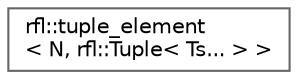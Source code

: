 digraph "类继承关系图"
{
 // LATEX_PDF_SIZE
  bgcolor="transparent";
  edge [fontname=Helvetica,fontsize=10,labelfontname=Helvetica,labelfontsize=10];
  node [fontname=Helvetica,fontsize=10,shape=box,height=0.2,width=0.4];
  rankdir="LR";
  Node0 [id="Node000000",label="rfl::tuple_element\l\< N, rfl::Tuple\< Ts... \> \>",height=0.2,width=0.4,color="grey40", fillcolor="white", style="filled",URL="$structrfl_1_1tuple__element_3_01_n_00_01rfl_1_1_tuple_3_01_ts_8_8_8_01_4_01_4.html",tooltip=" "];
}
